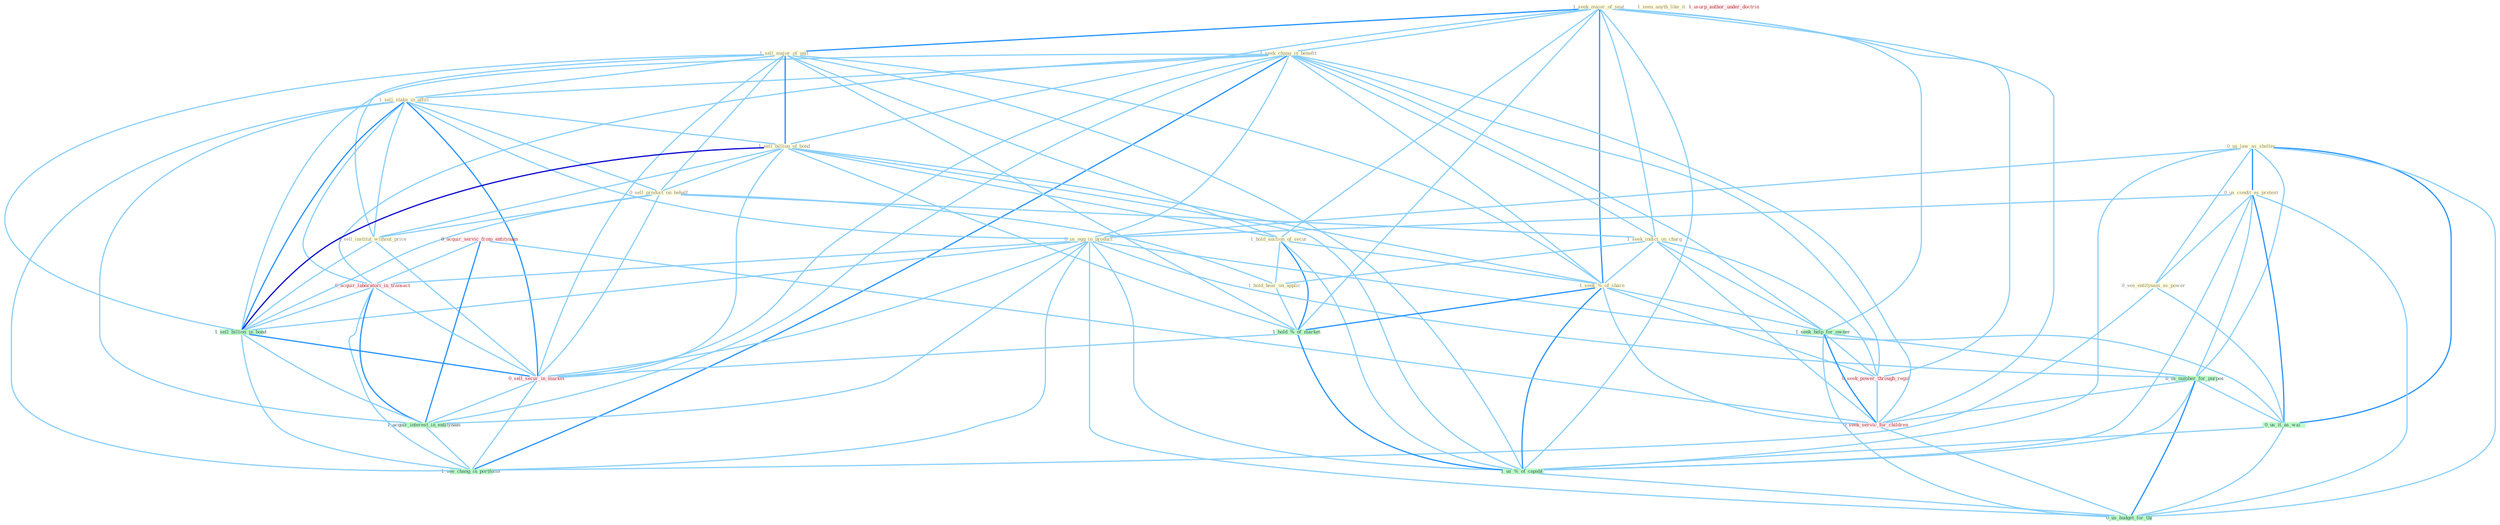 Graph G{ 
    node
    [shape=polygon,style=filled,width=.5,height=.06,color="#BDFCC9",fixedsize=true,fontsize=4,
    fontcolor="#2f4f4f"];
    {node
    [color="#ffffe0", fontcolor="#8b7d6b"] "1_seek_major_of_seat " "0_us_law_as_shelter " "1_seek_chang_in_benefit " "1_sell_major_of_unit " "1_sell_stake_in_affili " "1_seen_anyth_like_it " "1_sell_billion_of_bond " "0_sell_product_on_behalf " "1_hold_auction_of_secur " "0_us_condit_as_pretext " "1_seek_indict_on_charg " "0_us_egg_in_product " "0_sell_institut_without_price " "1_hold_hear_on_applic " "0_see_entitynam_as_power " "1_seek_%_of_share "}
{node [color="#fff0f5", fontcolor="#b22222"] "0_acquir_servic_from_entitynam " "0_seek_power_through_regul " "0_acquir_laboratori_in_transact " "1_usurp_author_under_doctrin " "0_sell_secur_in_market " "0_seek_servic_for_children "}
edge [color="#B0E2FF"];

	"1_seek_major_of_seat " -- "1_seek_chang_in_benefit " [w="1", color="#87cefa" ];
	"1_seek_major_of_seat " -- "1_sell_major_of_unit " [w="2", color="#1e90ff" , len=0.8];
	"1_seek_major_of_seat " -- "1_sell_billion_of_bond " [w="1", color="#87cefa" ];
	"1_seek_major_of_seat " -- "1_hold_auction_of_secur " [w="1", color="#87cefa" ];
	"1_seek_major_of_seat " -- "1_seek_indict_on_charg " [w="1", color="#87cefa" ];
	"1_seek_major_of_seat " -- "1_seek_%_of_share " [w="2", color="#1e90ff" , len=0.8];
	"1_seek_major_of_seat " -- "1_seek_help_for_owner " [w="1", color="#87cefa" ];
	"1_seek_major_of_seat " -- "1_hold_%_of_market " [w="1", color="#87cefa" ];
	"1_seek_major_of_seat " -- "0_seek_power_through_regul " [w="1", color="#87cefa" ];
	"1_seek_major_of_seat " -- "1_us_%_of_capabl " [w="1", color="#87cefa" ];
	"1_seek_major_of_seat " -- "0_seek_servic_for_children " [w="1", color="#87cefa" ];
	"0_us_law_as_shelter " -- "0_us_condit_as_pretext " [w="2", color="#1e90ff" , len=0.8];
	"0_us_law_as_shelter " -- "0_us_egg_in_product " [w="1", color="#87cefa" ];
	"0_us_law_as_shelter " -- "0_see_entitynam_as_power " [w="1", color="#87cefa" ];
	"0_us_law_as_shelter " -- "0_us_number_for_purpos " [w="1", color="#87cefa" ];
	"0_us_law_as_shelter " -- "0_us_it_as_wai " [w="2", color="#1e90ff" , len=0.8];
	"0_us_law_as_shelter " -- "1_us_%_of_capabl " [w="1", color="#87cefa" ];
	"0_us_law_as_shelter " -- "0_us_budget_for_thi " [w="1", color="#87cefa" ];
	"1_seek_chang_in_benefit " -- "1_sell_stake_in_affili " [w="1", color="#87cefa" ];
	"1_seek_chang_in_benefit " -- "1_seek_indict_on_charg " [w="1", color="#87cefa" ];
	"1_seek_chang_in_benefit " -- "0_us_egg_in_product " [w="1", color="#87cefa" ];
	"1_seek_chang_in_benefit " -- "1_seek_%_of_share " [w="1", color="#87cefa" ];
	"1_seek_chang_in_benefit " -- "1_seek_help_for_owner " [w="1", color="#87cefa" ];
	"1_seek_chang_in_benefit " -- "0_seek_power_through_regul " [w="1", color="#87cefa" ];
	"1_seek_chang_in_benefit " -- "0_acquir_laboratori_in_transact " [w="1", color="#87cefa" ];
	"1_seek_chang_in_benefit " -- "1_sell_billion_in_bond " [w="1", color="#87cefa" ];
	"1_seek_chang_in_benefit " -- "0_sell_secur_in_market " [w="1", color="#87cefa" ];
	"1_seek_chang_in_benefit " -- "1_acquir_interest_in_entitynam " [w="1", color="#87cefa" ];
	"1_seek_chang_in_benefit " -- "0_seek_servic_for_children " [w="1", color="#87cefa" ];
	"1_seek_chang_in_benefit " -- "1_see_chang_in_portfolio " [w="2", color="#1e90ff" , len=0.8];
	"1_sell_major_of_unit " -- "1_sell_stake_in_affili " [w="1", color="#87cefa" ];
	"1_sell_major_of_unit " -- "1_sell_billion_of_bond " [w="2", color="#1e90ff" , len=0.8];
	"1_sell_major_of_unit " -- "0_sell_product_on_behalf " [w="1", color="#87cefa" ];
	"1_sell_major_of_unit " -- "1_hold_auction_of_secur " [w="1", color="#87cefa" ];
	"1_sell_major_of_unit " -- "0_sell_institut_without_price " [w="1", color="#87cefa" ];
	"1_sell_major_of_unit " -- "1_seek_%_of_share " [w="1", color="#87cefa" ];
	"1_sell_major_of_unit " -- "1_hold_%_of_market " [w="1", color="#87cefa" ];
	"1_sell_major_of_unit " -- "1_sell_billion_in_bond " [w="1", color="#87cefa" ];
	"1_sell_major_of_unit " -- "1_us_%_of_capabl " [w="1", color="#87cefa" ];
	"1_sell_major_of_unit " -- "0_sell_secur_in_market " [w="1", color="#87cefa" ];
	"1_sell_stake_in_affili " -- "1_sell_billion_of_bond " [w="1", color="#87cefa" ];
	"1_sell_stake_in_affili " -- "0_sell_product_on_behalf " [w="1", color="#87cefa" ];
	"1_sell_stake_in_affili " -- "0_us_egg_in_product " [w="1", color="#87cefa" ];
	"1_sell_stake_in_affili " -- "0_sell_institut_without_price " [w="1", color="#87cefa" ];
	"1_sell_stake_in_affili " -- "0_acquir_laboratori_in_transact " [w="1", color="#87cefa" ];
	"1_sell_stake_in_affili " -- "1_sell_billion_in_bond " [w="2", color="#1e90ff" , len=0.8];
	"1_sell_stake_in_affili " -- "0_sell_secur_in_market " [w="2", color="#1e90ff" , len=0.8];
	"1_sell_stake_in_affili " -- "1_acquir_interest_in_entitynam " [w="1", color="#87cefa" ];
	"1_sell_stake_in_affili " -- "1_see_chang_in_portfolio " [w="1", color="#87cefa" ];
	"1_sell_billion_of_bond " -- "0_sell_product_on_behalf " [w="1", color="#87cefa" ];
	"1_sell_billion_of_bond " -- "1_hold_auction_of_secur " [w="1", color="#87cefa" ];
	"1_sell_billion_of_bond " -- "0_sell_institut_without_price " [w="1", color="#87cefa" ];
	"1_sell_billion_of_bond " -- "1_seek_%_of_share " [w="1", color="#87cefa" ];
	"1_sell_billion_of_bond " -- "1_hold_%_of_market " [w="1", color="#87cefa" ];
	"1_sell_billion_of_bond " -- "1_sell_billion_in_bond " [w="3", color="#0000cd" , len=0.6];
	"1_sell_billion_of_bond " -- "1_us_%_of_capabl " [w="1", color="#87cefa" ];
	"1_sell_billion_of_bond " -- "0_sell_secur_in_market " [w="1", color="#87cefa" ];
	"0_sell_product_on_behalf " -- "1_seek_indict_on_charg " [w="1", color="#87cefa" ];
	"0_sell_product_on_behalf " -- "0_sell_institut_without_price " [w="1", color="#87cefa" ];
	"0_sell_product_on_behalf " -- "1_hold_hear_on_applic " [w="1", color="#87cefa" ];
	"0_sell_product_on_behalf " -- "1_sell_billion_in_bond " [w="1", color="#87cefa" ];
	"0_sell_product_on_behalf " -- "0_sell_secur_in_market " [w="1", color="#87cefa" ];
	"1_hold_auction_of_secur " -- "1_hold_hear_on_applic " [w="1", color="#87cefa" ];
	"1_hold_auction_of_secur " -- "1_seek_%_of_share " [w="1", color="#87cefa" ];
	"1_hold_auction_of_secur " -- "1_hold_%_of_market " [w="2", color="#1e90ff" , len=0.8];
	"1_hold_auction_of_secur " -- "1_us_%_of_capabl " [w="1", color="#87cefa" ];
	"0_us_condit_as_pretext " -- "0_us_egg_in_product " [w="1", color="#87cefa" ];
	"0_us_condit_as_pretext " -- "0_see_entitynam_as_power " [w="1", color="#87cefa" ];
	"0_us_condit_as_pretext " -- "0_us_number_for_purpos " [w="1", color="#87cefa" ];
	"0_us_condit_as_pretext " -- "0_us_it_as_wai " [w="2", color="#1e90ff" , len=0.8];
	"0_us_condit_as_pretext " -- "1_us_%_of_capabl " [w="1", color="#87cefa" ];
	"0_us_condit_as_pretext " -- "0_us_budget_for_thi " [w="1", color="#87cefa" ];
	"1_seek_indict_on_charg " -- "1_hold_hear_on_applic " [w="1", color="#87cefa" ];
	"1_seek_indict_on_charg " -- "1_seek_%_of_share " [w="1", color="#87cefa" ];
	"1_seek_indict_on_charg " -- "1_seek_help_for_owner " [w="1", color="#87cefa" ];
	"1_seek_indict_on_charg " -- "0_seek_power_through_regul " [w="1", color="#87cefa" ];
	"1_seek_indict_on_charg " -- "0_seek_servic_for_children " [w="1", color="#87cefa" ];
	"0_us_egg_in_product " -- "0_us_number_for_purpos " [w="1", color="#87cefa" ];
	"0_us_egg_in_product " -- "0_acquir_laboratori_in_transact " [w="1", color="#87cefa" ];
	"0_us_egg_in_product " -- "1_sell_billion_in_bond " [w="1", color="#87cefa" ];
	"0_us_egg_in_product " -- "0_us_it_as_wai " [w="1", color="#87cefa" ];
	"0_us_egg_in_product " -- "1_us_%_of_capabl " [w="1", color="#87cefa" ];
	"0_us_egg_in_product " -- "0_sell_secur_in_market " [w="1", color="#87cefa" ];
	"0_us_egg_in_product " -- "1_acquir_interest_in_entitynam " [w="1", color="#87cefa" ];
	"0_us_egg_in_product " -- "1_see_chang_in_portfolio " [w="1", color="#87cefa" ];
	"0_us_egg_in_product " -- "0_us_budget_for_thi " [w="1", color="#87cefa" ];
	"0_sell_institut_without_price " -- "1_sell_billion_in_bond " [w="1", color="#87cefa" ];
	"0_sell_institut_without_price " -- "0_sell_secur_in_market " [w="1", color="#87cefa" ];
	"1_hold_hear_on_applic " -- "1_hold_%_of_market " [w="1", color="#87cefa" ];
	"0_see_entitynam_as_power " -- "0_us_it_as_wai " [w="1", color="#87cefa" ];
	"0_see_entitynam_as_power " -- "1_see_chang_in_portfolio " [w="1", color="#87cefa" ];
	"1_seek_%_of_share " -- "1_seek_help_for_owner " [w="1", color="#87cefa" ];
	"1_seek_%_of_share " -- "1_hold_%_of_market " [w="2", color="#1e90ff" , len=0.8];
	"1_seek_%_of_share " -- "0_seek_power_through_regul " [w="1", color="#87cefa" ];
	"1_seek_%_of_share " -- "1_us_%_of_capabl " [w="2", color="#1e90ff" , len=0.8];
	"1_seek_%_of_share " -- "0_seek_servic_for_children " [w="1", color="#87cefa" ];
	"1_seek_help_for_owner " -- "0_seek_power_through_regul " [w="1", color="#87cefa" ];
	"1_seek_help_for_owner " -- "0_us_number_for_purpos " [w="1", color="#87cefa" ];
	"1_seek_help_for_owner " -- "0_seek_servic_for_children " [w="2", color="#1e90ff" , len=0.8];
	"1_seek_help_for_owner " -- "0_us_budget_for_thi " [w="1", color="#87cefa" ];
	"0_acquir_servic_from_entitynam " -- "0_acquir_laboratori_in_transact " [w="1", color="#87cefa" ];
	"0_acquir_servic_from_entitynam " -- "1_acquir_interest_in_entitynam " [w="2", color="#1e90ff" , len=0.8];
	"0_acquir_servic_from_entitynam " -- "0_seek_servic_for_children " [w="1", color="#87cefa" ];
	"1_hold_%_of_market " -- "1_us_%_of_capabl " [w="2", color="#1e90ff" , len=0.8];
	"1_hold_%_of_market " -- "0_sell_secur_in_market " [w="1", color="#87cefa" ];
	"0_seek_power_through_regul " -- "0_seek_servic_for_children " [w="1", color="#87cefa" ];
	"0_us_number_for_purpos " -- "0_us_it_as_wai " [w="1", color="#87cefa" ];
	"0_us_number_for_purpos " -- "1_us_%_of_capabl " [w="1", color="#87cefa" ];
	"0_us_number_for_purpos " -- "0_seek_servic_for_children " [w="1", color="#87cefa" ];
	"0_us_number_for_purpos " -- "0_us_budget_for_thi " [w="2", color="#1e90ff" , len=0.8];
	"0_acquir_laboratori_in_transact " -- "1_sell_billion_in_bond " [w="1", color="#87cefa" ];
	"0_acquir_laboratori_in_transact " -- "0_sell_secur_in_market " [w="1", color="#87cefa" ];
	"0_acquir_laboratori_in_transact " -- "1_acquir_interest_in_entitynam " [w="2", color="#1e90ff" , len=0.8];
	"0_acquir_laboratori_in_transact " -- "1_see_chang_in_portfolio " [w="1", color="#87cefa" ];
	"1_sell_billion_in_bond " -- "0_sell_secur_in_market " [w="2", color="#1e90ff" , len=0.8];
	"1_sell_billion_in_bond " -- "1_acquir_interest_in_entitynam " [w="1", color="#87cefa" ];
	"1_sell_billion_in_bond " -- "1_see_chang_in_portfolio " [w="1", color="#87cefa" ];
	"0_us_it_as_wai " -- "1_us_%_of_capabl " [w="1", color="#87cefa" ];
	"0_us_it_as_wai " -- "0_us_budget_for_thi " [w="1", color="#87cefa" ];
	"1_us_%_of_capabl " -- "0_us_budget_for_thi " [w="1", color="#87cefa" ];
	"0_sell_secur_in_market " -- "1_acquir_interest_in_entitynam " [w="1", color="#87cefa" ];
	"0_sell_secur_in_market " -- "1_see_chang_in_portfolio " [w="1", color="#87cefa" ];
	"1_acquir_interest_in_entitynam " -- "1_see_chang_in_portfolio " [w="1", color="#87cefa" ];
	"0_seek_servic_for_children " -- "0_us_budget_for_thi " [w="1", color="#87cefa" ];
}